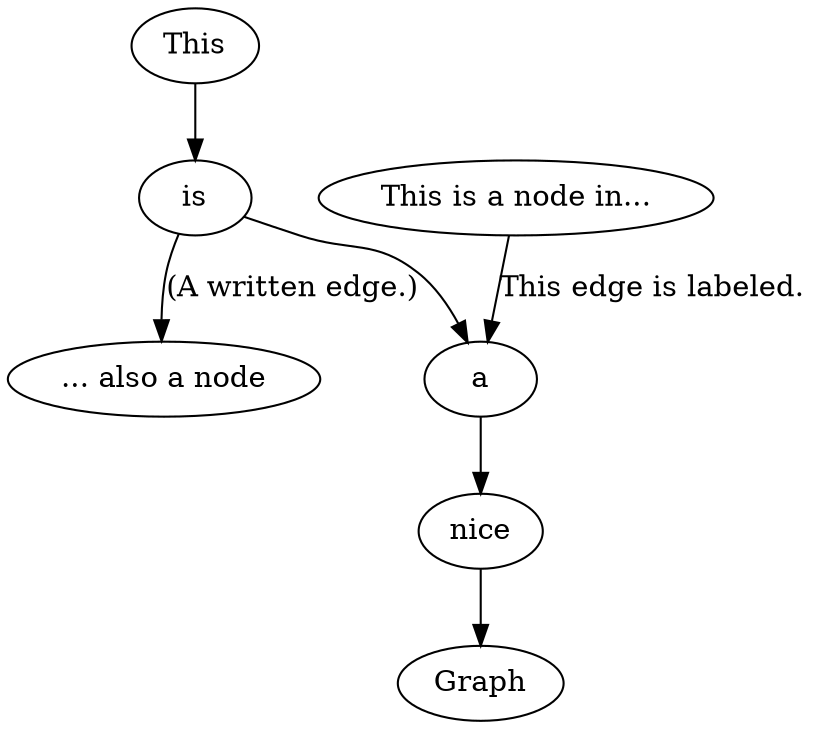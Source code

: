 digraph G {
This -> is;
is -> a;
a -> nice;
nice -> "Graph";
"This is a node in..." -> a [label = "This edge is labeled."];
is -> "... also a node" [label="(A written edge.)"];
}
// Okay, so  after the "}" nothing matters. You can freely write notes here.